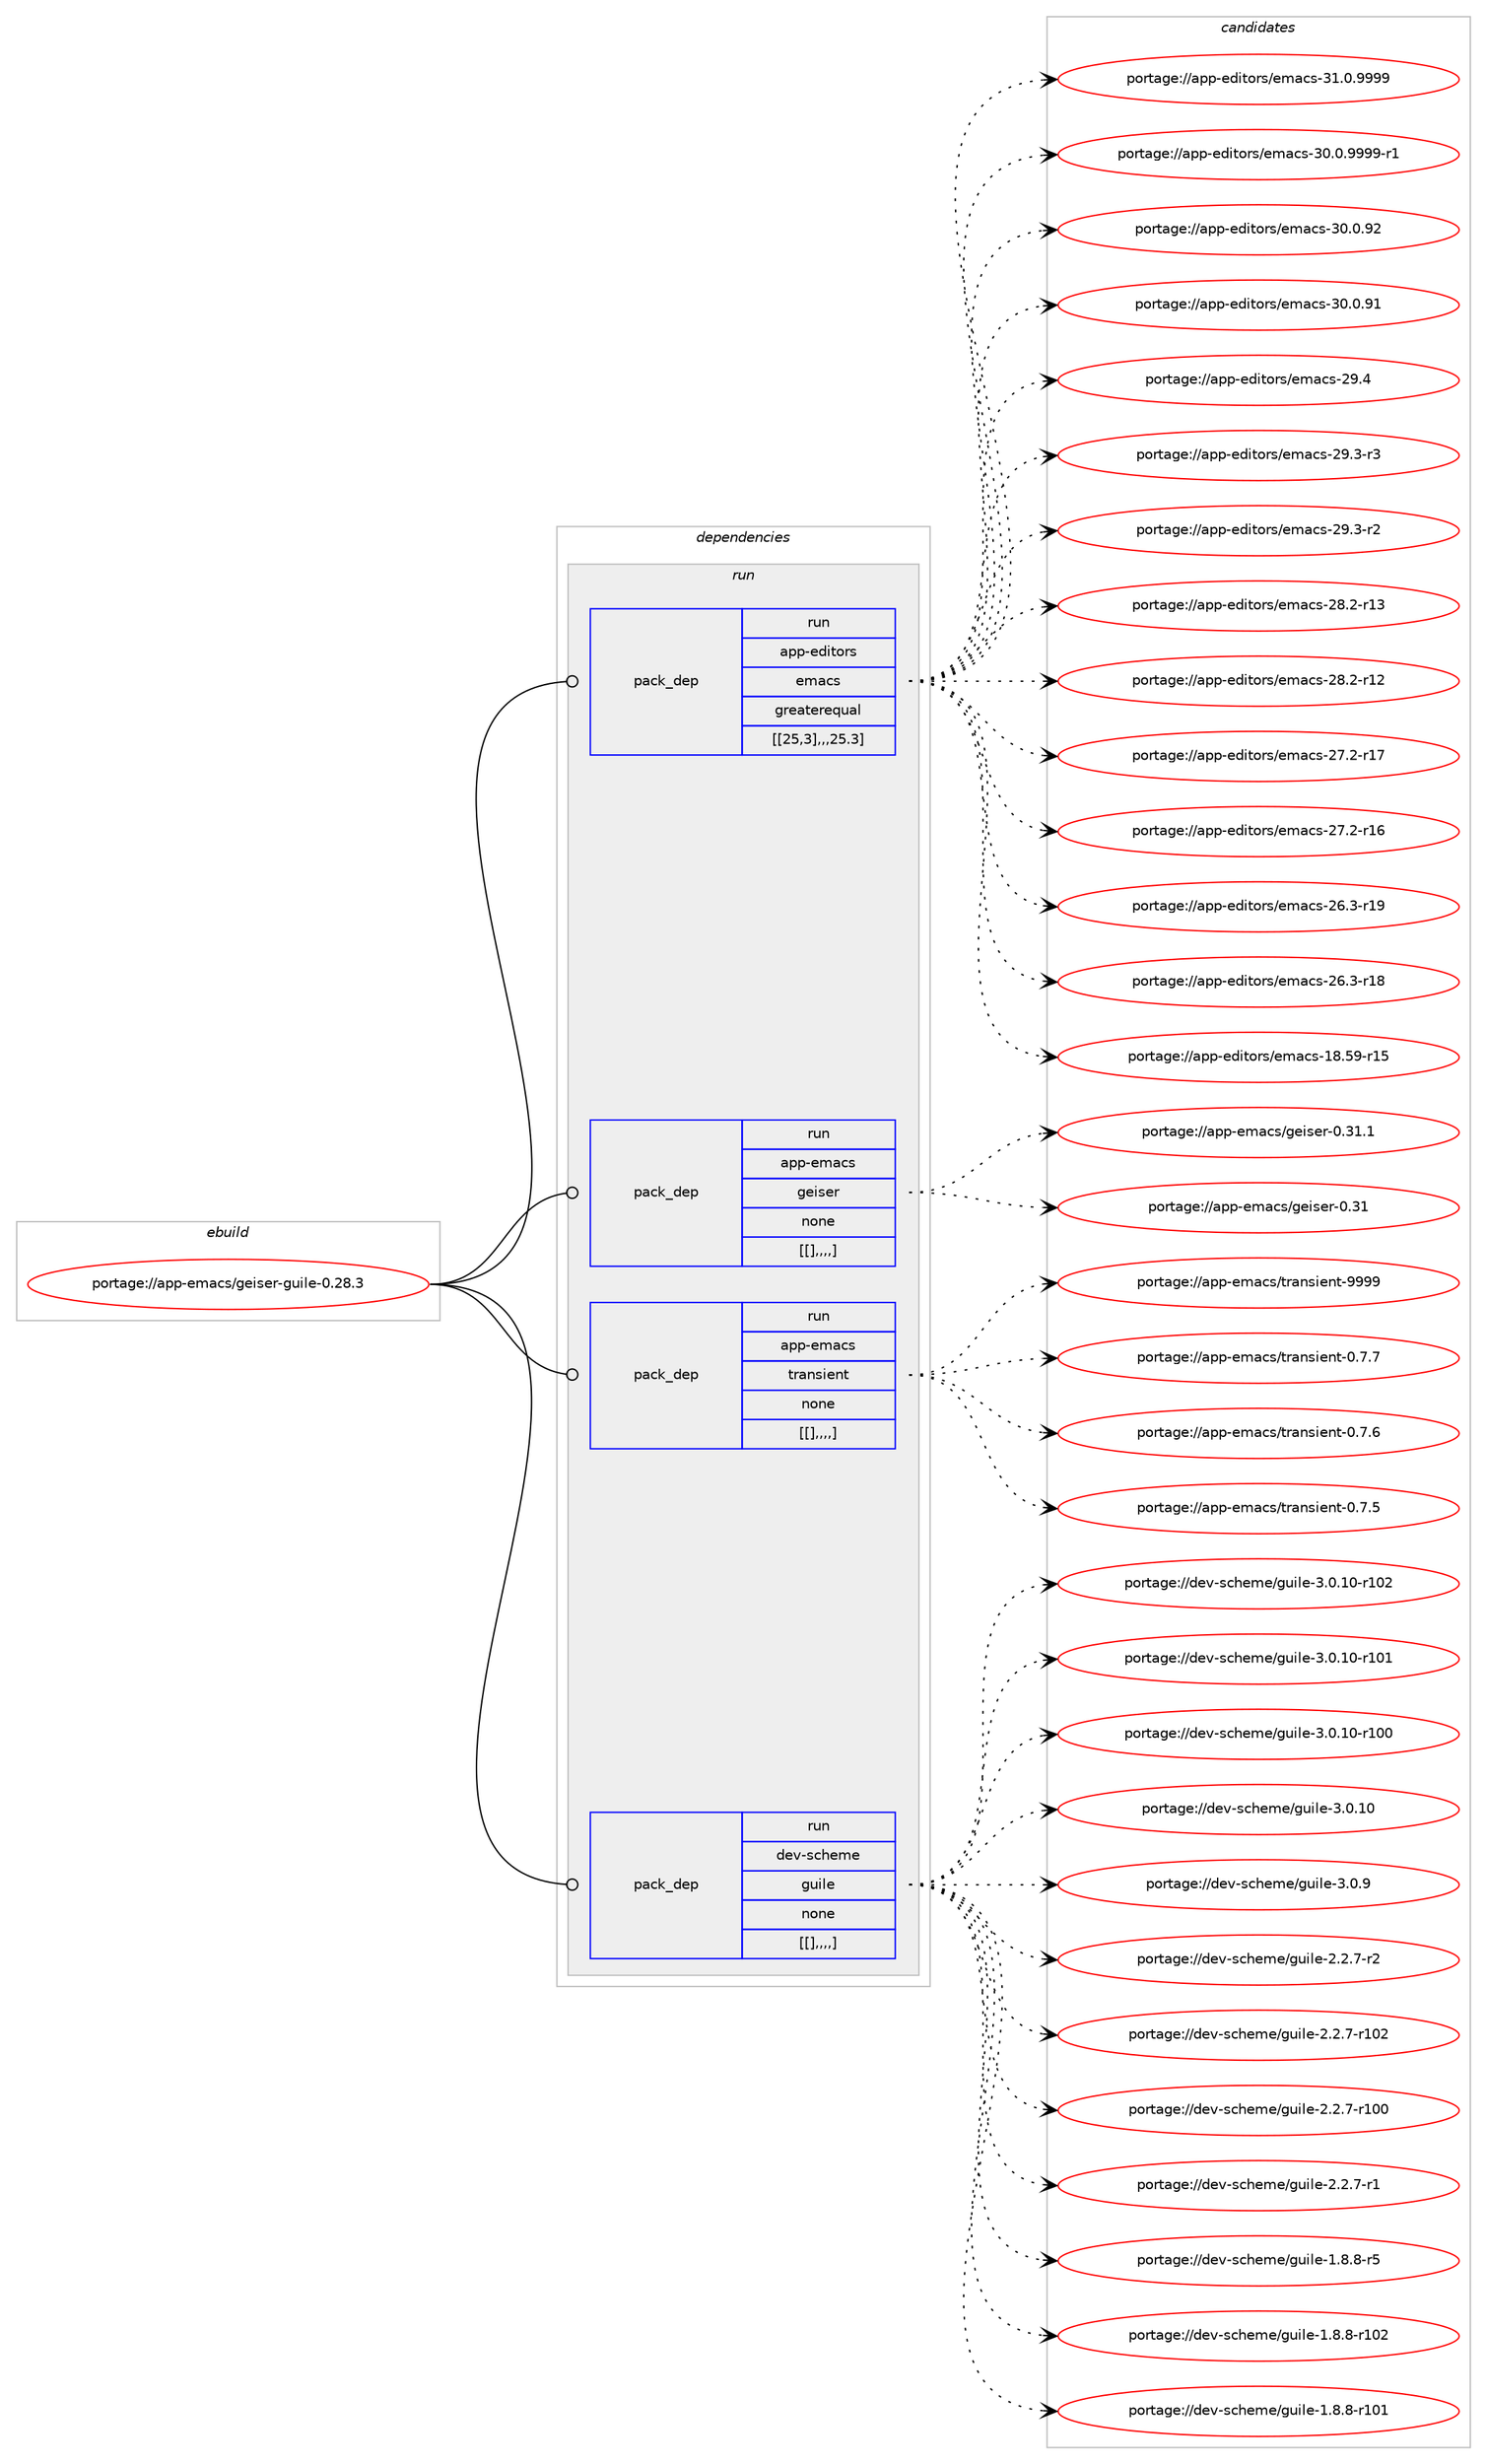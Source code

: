 digraph prolog {

# *************
# Graph options
# *************

newrank=true;
concentrate=true;
compound=true;
graph [rankdir=LR,fontname=Helvetica,fontsize=10,ranksep=1.5];#, ranksep=2.5, nodesep=0.2];
edge  [arrowhead=vee];
node  [fontname=Helvetica,fontsize=10];

# **********
# The ebuild
# **********

subgraph cluster_leftcol {
color=gray;
label=<<i>ebuild</i>>;
id [label="portage://app-emacs/geiser-guile-0.28.3", color=red, width=4, href="../app-emacs/geiser-guile-0.28.3.svg"];
}

# ****************
# The dependencies
# ****************

subgraph cluster_midcol {
color=gray;
label=<<i>dependencies</i>>;
subgraph cluster_compile {
fillcolor="#eeeeee";
style=filled;
label=<<i>compile</i>>;
}
subgraph cluster_compileandrun {
fillcolor="#eeeeee";
style=filled;
label=<<i>compile and run</i>>;
}
subgraph cluster_run {
fillcolor="#eeeeee";
style=filled;
label=<<i>run</i>>;
subgraph pack16089 {
dependency22423 [label=<<TABLE BORDER="0" CELLBORDER="1" CELLSPACING="0" CELLPADDING="4" WIDTH="220"><TR><TD ROWSPAN="6" CELLPADDING="30">pack_dep</TD></TR><TR><TD WIDTH="110">run</TD></TR><TR><TD>app-editors</TD></TR><TR><TD>emacs</TD></TR><TR><TD>greaterequal</TD></TR><TR><TD>[[25,3],,,25.3]</TD></TR></TABLE>>, shape=none, color=blue];
}
id:e -> dependency22423:w [weight=20,style="solid",arrowhead="odot"];
subgraph pack16116 {
dependency22431 [label=<<TABLE BORDER="0" CELLBORDER="1" CELLSPACING="0" CELLPADDING="4" WIDTH="220"><TR><TD ROWSPAN="6" CELLPADDING="30">pack_dep</TD></TR><TR><TD WIDTH="110">run</TD></TR><TR><TD>app-emacs</TD></TR><TR><TD>geiser</TD></TR><TR><TD>none</TD></TR><TR><TD>[[],,,,]</TD></TR></TABLE>>, shape=none, color=blue];
}
id:e -> dependency22431:w [weight=20,style="solid",arrowhead="odot"];
subgraph pack16149 {
dependency22495 [label=<<TABLE BORDER="0" CELLBORDER="1" CELLSPACING="0" CELLPADDING="4" WIDTH="220"><TR><TD ROWSPAN="6" CELLPADDING="30">pack_dep</TD></TR><TR><TD WIDTH="110">run</TD></TR><TR><TD>app-emacs</TD></TR><TR><TD>transient</TD></TR><TR><TD>none</TD></TR><TR><TD>[[],,,,]</TD></TR></TABLE>>, shape=none, color=blue];
}
id:e -> dependency22495:w [weight=20,style="solid",arrowhead="odot"];
subgraph pack16170 {
dependency22509 [label=<<TABLE BORDER="0" CELLBORDER="1" CELLSPACING="0" CELLPADDING="4" WIDTH="220"><TR><TD ROWSPAN="6" CELLPADDING="30">pack_dep</TD></TR><TR><TD WIDTH="110">run</TD></TR><TR><TD>dev-scheme</TD></TR><TR><TD>guile</TD></TR><TR><TD>none</TD></TR><TR><TD>[[],,,,]</TD></TR></TABLE>>, shape=none, color=blue];
}
id:e -> dependency22509:w [weight=20,style="solid",arrowhead="odot"];
}
}

# **************
# The candidates
# **************

subgraph cluster_choices {
rank=same;
color=gray;
label=<<i>candidates</i>>;

subgraph choice14755 {
color=black;
nodesep=1;
choice971121124510110010511611111411547101109979911545514946484657575757 [label="portage://app-editors/emacs-31.0.9999", color=red, width=4,href="../app-editors/emacs-31.0.9999.svg"];
choice9711211245101100105116111114115471011099799115455148464846575757574511449 [label="portage://app-editors/emacs-30.0.9999-r1", color=red, width=4,href="../app-editors/emacs-30.0.9999-r1.svg"];
choice97112112451011001051161111141154710110997991154551484648465750 [label="portage://app-editors/emacs-30.0.92", color=red, width=4,href="../app-editors/emacs-30.0.92.svg"];
choice97112112451011001051161111141154710110997991154551484648465749 [label="portage://app-editors/emacs-30.0.91", color=red, width=4,href="../app-editors/emacs-30.0.91.svg"];
choice97112112451011001051161111141154710110997991154550574652 [label="portage://app-editors/emacs-29.4", color=red, width=4,href="../app-editors/emacs-29.4.svg"];
choice971121124510110010511611111411547101109979911545505746514511451 [label="portage://app-editors/emacs-29.3-r3", color=red, width=4,href="../app-editors/emacs-29.3-r3.svg"];
choice971121124510110010511611111411547101109979911545505746514511450 [label="portage://app-editors/emacs-29.3-r2", color=red, width=4,href="../app-editors/emacs-29.3-r2.svg"];
choice97112112451011001051161111141154710110997991154550564650451144951 [label="portage://app-editors/emacs-28.2-r13", color=red, width=4,href="../app-editors/emacs-28.2-r13.svg"];
choice97112112451011001051161111141154710110997991154550564650451144950 [label="portage://app-editors/emacs-28.2-r12", color=red, width=4,href="../app-editors/emacs-28.2-r12.svg"];
choice97112112451011001051161111141154710110997991154550554650451144955 [label="portage://app-editors/emacs-27.2-r17", color=red, width=4,href="../app-editors/emacs-27.2-r17.svg"];
choice97112112451011001051161111141154710110997991154550554650451144954 [label="portage://app-editors/emacs-27.2-r16", color=red, width=4,href="../app-editors/emacs-27.2-r16.svg"];
choice97112112451011001051161111141154710110997991154550544651451144957 [label="portage://app-editors/emacs-26.3-r19", color=red, width=4,href="../app-editors/emacs-26.3-r19.svg"];
choice97112112451011001051161111141154710110997991154550544651451144956 [label="portage://app-editors/emacs-26.3-r18", color=red, width=4,href="../app-editors/emacs-26.3-r18.svg"];
choice9711211245101100105116111114115471011099799115454956465357451144953 [label="portage://app-editors/emacs-18.59-r15", color=red, width=4,href="../app-editors/emacs-18.59-r15.svg"];
dependency22423:e -> choice971121124510110010511611111411547101109979911545514946484657575757:w [style=dotted,weight="100"];
dependency22423:e -> choice9711211245101100105116111114115471011099799115455148464846575757574511449:w [style=dotted,weight="100"];
dependency22423:e -> choice97112112451011001051161111141154710110997991154551484648465750:w [style=dotted,weight="100"];
dependency22423:e -> choice97112112451011001051161111141154710110997991154551484648465749:w [style=dotted,weight="100"];
dependency22423:e -> choice97112112451011001051161111141154710110997991154550574652:w [style=dotted,weight="100"];
dependency22423:e -> choice971121124510110010511611111411547101109979911545505746514511451:w [style=dotted,weight="100"];
dependency22423:e -> choice971121124510110010511611111411547101109979911545505746514511450:w [style=dotted,weight="100"];
dependency22423:e -> choice97112112451011001051161111141154710110997991154550564650451144951:w [style=dotted,weight="100"];
dependency22423:e -> choice97112112451011001051161111141154710110997991154550564650451144950:w [style=dotted,weight="100"];
dependency22423:e -> choice97112112451011001051161111141154710110997991154550554650451144955:w [style=dotted,weight="100"];
dependency22423:e -> choice97112112451011001051161111141154710110997991154550554650451144954:w [style=dotted,weight="100"];
dependency22423:e -> choice97112112451011001051161111141154710110997991154550544651451144957:w [style=dotted,weight="100"];
dependency22423:e -> choice97112112451011001051161111141154710110997991154550544651451144956:w [style=dotted,weight="100"];
dependency22423:e -> choice9711211245101100105116111114115471011099799115454956465357451144953:w [style=dotted,weight="100"];
}
subgraph choice14778 {
color=black;
nodesep=1;
choice971121124510110997991154710310110511510111445484651494649 [label="portage://app-emacs/geiser-0.31.1", color=red, width=4,href="../app-emacs/geiser-0.31.1.svg"];
choice97112112451011099799115471031011051151011144548465149 [label="portage://app-emacs/geiser-0.31", color=red, width=4,href="../app-emacs/geiser-0.31.svg"];
dependency22431:e -> choice971121124510110997991154710310110511510111445484651494649:w [style=dotted,weight="100"];
dependency22431:e -> choice97112112451011099799115471031011051151011144548465149:w [style=dotted,weight="100"];
}
subgraph choice14783 {
color=black;
nodesep=1;
choice9711211245101109979911547116114971101151051011101164557575757 [label="portage://app-emacs/transient-9999", color=red, width=4,href="../app-emacs/transient-9999.svg"];
choice971121124510110997991154711611497110115105101110116454846554655 [label="portage://app-emacs/transient-0.7.7", color=red, width=4,href="../app-emacs/transient-0.7.7.svg"];
choice971121124510110997991154711611497110115105101110116454846554654 [label="portage://app-emacs/transient-0.7.6", color=red, width=4,href="../app-emacs/transient-0.7.6.svg"];
choice971121124510110997991154711611497110115105101110116454846554653 [label="portage://app-emacs/transient-0.7.5", color=red, width=4,href="../app-emacs/transient-0.7.5.svg"];
dependency22495:e -> choice9711211245101109979911547116114971101151051011101164557575757:w [style=dotted,weight="100"];
dependency22495:e -> choice971121124510110997991154711611497110115105101110116454846554655:w [style=dotted,weight="100"];
dependency22495:e -> choice971121124510110997991154711611497110115105101110116454846554654:w [style=dotted,weight="100"];
dependency22495:e -> choice971121124510110997991154711611497110115105101110116454846554653:w [style=dotted,weight="100"];
}
subgraph choice14797 {
color=black;
nodesep=1;
choice1001011184511599104101109101471031171051081014551464846494845114494850 [label="portage://dev-scheme/guile-3.0.10-r102", color=red, width=4,href="../dev-scheme/guile-3.0.10-r102.svg"];
choice1001011184511599104101109101471031171051081014551464846494845114494849 [label="portage://dev-scheme/guile-3.0.10-r101", color=red, width=4,href="../dev-scheme/guile-3.0.10-r101.svg"];
choice1001011184511599104101109101471031171051081014551464846494845114494848 [label="portage://dev-scheme/guile-3.0.10-r100", color=red, width=4,href="../dev-scheme/guile-3.0.10-r100.svg"];
choice10010111845115991041011091014710311710510810145514648464948 [label="portage://dev-scheme/guile-3.0.10", color=red, width=4,href="../dev-scheme/guile-3.0.10.svg"];
choice100101118451159910410110910147103117105108101455146484657 [label="portage://dev-scheme/guile-3.0.9", color=red, width=4,href="../dev-scheme/guile-3.0.9.svg"];
choice1001011184511599104101109101471031171051081014550465046554511450 [label="portage://dev-scheme/guile-2.2.7-r2", color=red, width=4,href="../dev-scheme/guile-2.2.7-r2.svg"];
choice10010111845115991041011091014710311710510810145504650465545114494850 [label="portage://dev-scheme/guile-2.2.7-r102", color=red, width=4,href="../dev-scheme/guile-2.2.7-r102.svg"];
choice10010111845115991041011091014710311710510810145504650465545114494848 [label="portage://dev-scheme/guile-2.2.7-r100", color=red, width=4,href="../dev-scheme/guile-2.2.7-r100.svg"];
choice1001011184511599104101109101471031171051081014550465046554511449 [label="portage://dev-scheme/guile-2.2.7-r1", color=red, width=4,href="../dev-scheme/guile-2.2.7-r1.svg"];
choice1001011184511599104101109101471031171051081014549465646564511453 [label="portage://dev-scheme/guile-1.8.8-r5", color=red, width=4,href="../dev-scheme/guile-1.8.8-r5.svg"];
choice10010111845115991041011091014710311710510810145494656465645114494850 [label="portage://dev-scheme/guile-1.8.8-r102", color=red, width=4,href="../dev-scheme/guile-1.8.8-r102.svg"];
choice10010111845115991041011091014710311710510810145494656465645114494849 [label="portage://dev-scheme/guile-1.8.8-r101", color=red, width=4,href="../dev-scheme/guile-1.8.8-r101.svg"];
dependency22509:e -> choice1001011184511599104101109101471031171051081014551464846494845114494850:w [style=dotted,weight="100"];
dependency22509:e -> choice1001011184511599104101109101471031171051081014551464846494845114494849:w [style=dotted,weight="100"];
dependency22509:e -> choice1001011184511599104101109101471031171051081014551464846494845114494848:w [style=dotted,weight="100"];
dependency22509:e -> choice10010111845115991041011091014710311710510810145514648464948:w [style=dotted,weight="100"];
dependency22509:e -> choice100101118451159910410110910147103117105108101455146484657:w [style=dotted,weight="100"];
dependency22509:e -> choice1001011184511599104101109101471031171051081014550465046554511450:w [style=dotted,weight="100"];
dependency22509:e -> choice10010111845115991041011091014710311710510810145504650465545114494850:w [style=dotted,weight="100"];
dependency22509:e -> choice10010111845115991041011091014710311710510810145504650465545114494848:w [style=dotted,weight="100"];
dependency22509:e -> choice1001011184511599104101109101471031171051081014550465046554511449:w [style=dotted,weight="100"];
dependency22509:e -> choice1001011184511599104101109101471031171051081014549465646564511453:w [style=dotted,weight="100"];
dependency22509:e -> choice10010111845115991041011091014710311710510810145494656465645114494850:w [style=dotted,weight="100"];
dependency22509:e -> choice10010111845115991041011091014710311710510810145494656465645114494849:w [style=dotted,weight="100"];
}
}

}
